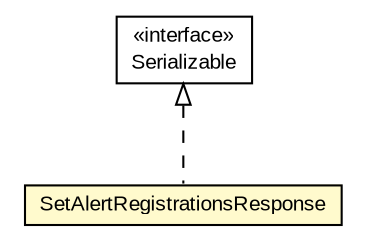 #!/usr/local/bin/dot
#
# Class diagram 
# Generated by UMLGraph version R5_6-24-gf6e263 (http://www.umlgraph.org/)
#

digraph G {
	edge [fontname="arial",fontsize=10,labelfontname="arial",labelfontsize=10];
	node [fontname="arial",fontsize=10,shape=plaintext];
	nodesep=0.25;
	ranksep=0.5;
	// org.miloss.fgsms.services.interfaces.policyconfiguration.SetAlertRegistrationsResponse
	c1081675 [label=<<table title="org.miloss.fgsms.services.interfaces.policyconfiguration.SetAlertRegistrationsResponse" border="0" cellborder="1" cellspacing="0" cellpadding="2" port="p" bgcolor="lemonChiffon" href="./SetAlertRegistrationsResponse.html">
		<tr><td><table border="0" cellspacing="0" cellpadding="1">
<tr><td align="center" balign="center"> SetAlertRegistrationsResponse </td></tr>
		</table></td></tr>
		</table>>, URL="./SetAlertRegistrationsResponse.html", fontname="arial", fontcolor="black", fontsize=10.0];
	//org.miloss.fgsms.services.interfaces.policyconfiguration.SetAlertRegistrationsResponse implements java.io.Serializable
	c1082374:p -> c1081675:p [dir=back,arrowtail=empty,style=dashed];
	// java.io.Serializable
	c1082374 [label=<<table title="java.io.Serializable" border="0" cellborder="1" cellspacing="0" cellpadding="2" port="p" href="http://java.sun.com/j2se/1.4.2/docs/api/java/io/Serializable.html">
		<tr><td><table border="0" cellspacing="0" cellpadding="1">
<tr><td align="center" balign="center"> &#171;interface&#187; </td></tr>
<tr><td align="center" balign="center"> Serializable </td></tr>
		</table></td></tr>
		</table>>, URL="http://java.sun.com/j2se/1.4.2/docs/api/java/io/Serializable.html", fontname="arial", fontcolor="black", fontsize=10.0];
}

